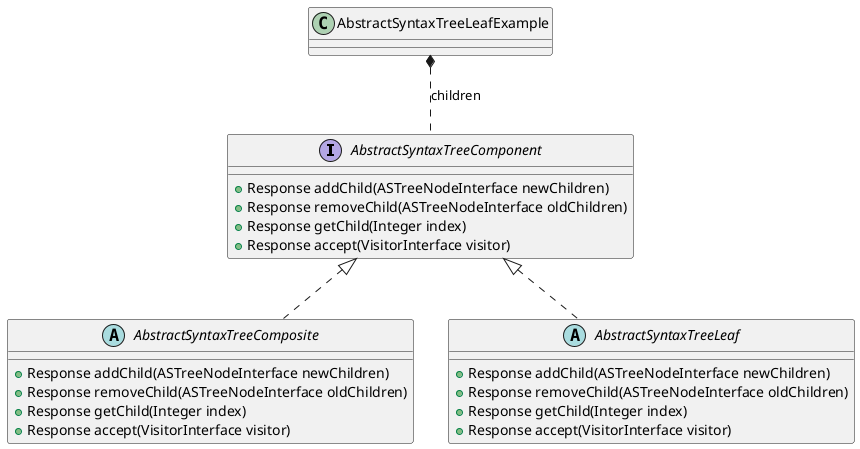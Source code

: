@startuml
'https://plantuml.com/class-diagram

interface AbstractSyntaxTreeComponent{
    + Response addChild(ASTreeNodeInterface newChildren)
    + Response removeChild(ASTreeNodeInterface oldChildren)
    + Response getChild(Integer index)
    + Response accept(VisitorInterface visitor)
}
abstract class AbstractSyntaxTreeComposite implements AbstractSyntaxTreeComponent{
    + Response addChild(ASTreeNodeInterface newChildren)
    + Response removeChild(ASTreeNodeInterface oldChildren)
    + Response getChild(Integer index)
    + Response accept(VisitorInterface visitor)
}
abstract class AbstractSyntaxTreeLeaf implements AbstractSyntaxTreeComponent{
    + Response addChild(ASTreeNodeInterface newChildren)
    + Response removeChild(ASTreeNodeInterface oldChildren)
    + Response getChild(Integer index)
    + Response accept(VisitorInterface visitor)
}

AbstractSyntaxTreeLeafExample *.. AbstractSyntaxTreeComponent: children

@enduml